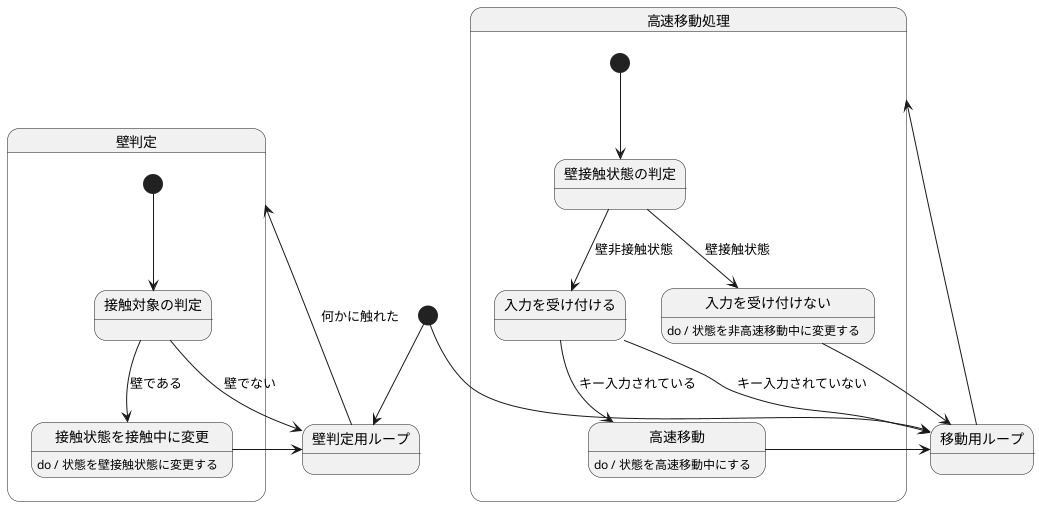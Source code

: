 @startuml

[*] --> 壁判定用ループ
壁判定用ループ --> 壁判定 : 何かに触れた

state 壁判定{
[*] --> 接触対象の判定
接触対象の判定 --> 接触状態を接触中に変更 : 壁である
接触状態を接触中に変更 : do / 状態を壁接触状態に変更する
接触対象の判定 --> 壁判定用ループ : 壁でない
接触状態を接触中に変更 --> 壁判定用ループ
}

[*] --> 移動用ループ
移動用ループ --> 高速移動処理

state 高速移動処理 {
[*] --> 壁接触状態の判定
壁接触状態の判定 --> 入力を受け付ける : 壁非接触状態
壁接触状態の判定 --> 入力を受け付けない : 壁接触状態

入力を受け付ける --> 高速移動 : キー入力されている
高速移動 : do / 状態を高速移動中にする
高速移動 --> 移動用ループ
入力を受け付ける --> 移動用ループ : キー入力されていない
入力を受け付けない --> 移動用ループ
入力を受け付けない : do / 状態を非高速移動中に変更する
}

@enduml